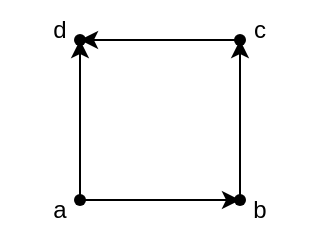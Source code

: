 <mxfile version="21.2.8" type="device">
  <diagram name="Page-1" id="cIjQKQ5cIuXwWGgqHJLh">
    <mxGraphModel dx="447" dy="307" grid="1" gridSize="10" guides="1" tooltips="1" connect="1" arrows="1" fold="1" page="1" pageScale="1" pageWidth="827" pageHeight="1169" math="0" shadow="0">
      <root>
        <mxCell id="0" />
        <mxCell id="1" parent="0" />
        <mxCell id="j-eap1ozpGCd5P60nGfn-1" value="" style="shape=waypoint;sketch=0;fillStyle=solid;size=6;pointerEvents=1;points=[];fillColor=none;resizable=0;rotatable=0;perimeter=centerPerimeter;snapToPoint=1;" vertex="1" parent="1">
          <mxGeometry x="350" y="550" width="20" height="20" as="geometry" />
        </mxCell>
        <mxCell id="j-eap1ozpGCd5P60nGfn-2" value="" style="shape=waypoint;sketch=0;fillStyle=solid;size=6;pointerEvents=1;points=[];fillColor=none;resizable=0;rotatable=0;perimeter=centerPerimeter;snapToPoint=1;" vertex="1" parent="1">
          <mxGeometry x="430" y="470" width="20" height="20" as="geometry" />
        </mxCell>
        <mxCell id="j-eap1ozpGCd5P60nGfn-3" value="" style="shape=waypoint;sketch=0;fillStyle=solid;size=6;pointerEvents=1;points=[];fillColor=none;resizable=0;rotatable=0;perimeter=centerPerimeter;snapToPoint=1;" vertex="1" parent="1">
          <mxGeometry x="350" y="470" width="20" height="20" as="geometry" />
        </mxCell>
        <mxCell id="j-eap1ozpGCd5P60nGfn-4" value="" style="shape=waypoint;sketch=0;fillStyle=solid;size=6;pointerEvents=1;points=[];fillColor=none;resizable=0;rotatable=0;perimeter=centerPerimeter;snapToPoint=1;" vertex="1" parent="1">
          <mxGeometry x="430" y="550" width="20" height="20" as="geometry" />
        </mxCell>
        <mxCell id="j-eap1ozpGCd5P60nGfn-5" value="" style="endArrow=classic;html=1;rounded=0;" edge="1" parent="1" source="j-eap1ozpGCd5P60nGfn-1" target="j-eap1ozpGCd5P60nGfn-4">
          <mxGeometry width="50" height="50" relative="1" as="geometry">
            <mxPoint x="440" y="560" as="sourcePoint" />
            <mxPoint x="490" y="510" as="targetPoint" />
          </mxGeometry>
        </mxCell>
        <mxCell id="j-eap1ozpGCd5P60nGfn-6" value="" style="endArrow=classic;html=1;rounded=0;" edge="1" parent="1" source="j-eap1ozpGCd5P60nGfn-4" target="j-eap1ozpGCd5P60nGfn-2">
          <mxGeometry width="50" height="50" relative="1" as="geometry">
            <mxPoint x="440" y="560" as="sourcePoint" />
            <mxPoint x="490" y="510" as="targetPoint" />
          </mxGeometry>
        </mxCell>
        <mxCell id="j-eap1ozpGCd5P60nGfn-7" value="" style="endArrow=classic;html=1;rounded=0;" edge="1" parent="1" source="j-eap1ozpGCd5P60nGfn-1" target="j-eap1ozpGCd5P60nGfn-3">
          <mxGeometry width="50" height="50" relative="1" as="geometry">
            <mxPoint x="440" y="560" as="sourcePoint" />
            <mxPoint x="490" y="510" as="targetPoint" />
          </mxGeometry>
        </mxCell>
        <mxCell id="j-eap1ozpGCd5P60nGfn-8" value="" style="endArrow=classic;html=1;rounded=0;entryX=0.372;entryY=0.483;entryDx=0;entryDy=0;entryPerimeter=0;" edge="1" parent="1" source="j-eap1ozpGCd5P60nGfn-2" target="j-eap1ozpGCd5P60nGfn-3">
          <mxGeometry width="50" height="50" relative="1" as="geometry">
            <mxPoint x="440" y="560" as="sourcePoint" />
            <mxPoint x="490" y="510" as="targetPoint" />
          </mxGeometry>
        </mxCell>
        <mxCell id="j-eap1ozpGCd5P60nGfn-9" value="a" style="text;html=1;strokeColor=none;fillColor=none;align=center;verticalAlign=middle;whiteSpace=wrap;rounded=0;" vertex="1" parent="1">
          <mxGeometry x="320" y="550" width="60" height="30" as="geometry" />
        </mxCell>
        <mxCell id="j-eap1ozpGCd5P60nGfn-11" value="b" style="text;html=1;strokeColor=none;fillColor=none;align=center;verticalAlign=middle;whiteSpace=wrap;rounded=0;" vertex="1" parent="1">
          <mxGeometry x="420" y="550" width="60" height="30" as="geometry" />
        </mxCell>
        <mxCell id="j-eap1ozpGCd5P60nGfn-12" value="c" style="text;html=1;strokeColor=none;fillColor=none;align=center;verticalAlign=middle;whiteSpace=wrap;rounded=0;" vertex="1" parent="1">
          <mxGeometry x="420" y="460" width="60" height="30" as="geometry" />
        </mxCell>
        <mxCell id="j-eap1ozpGCd5P60nGfn-13" value="d" style="text;html=1;strokeColor=none;fillColor=none;align=center;verticalAlign=middle;whiteSpace=wrap;rounded=0;" vertex="1" parent="1">
          <mxGeometry x="320" y="460" width="60" height="30" as="geometry" />
        </mxCell>
      </root>
    </mxGraphModel>
  </diagram>
</mxfile>
